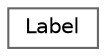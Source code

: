 digraph "Graphe hiérarchique des classes"
{
 // LATEX_PDF_SIZE
  bgcolor="transparent";
  edge [fontname=Helvetica,fontsize=10,labelfontname=Helvetica,labelfontsize=10];
  node [fontname=Helvetica,fontsize=10,shape=box,height=0.2,width=0.4];
  rankdir="LR";
  Node0 [id="Node000000",label="Label",height=0.2,width=0.4,color="grey40", fillcolor="white", style="filled",URL="$class_app_1_1_entity_1_1_label.html",tooltip=" "];
}
